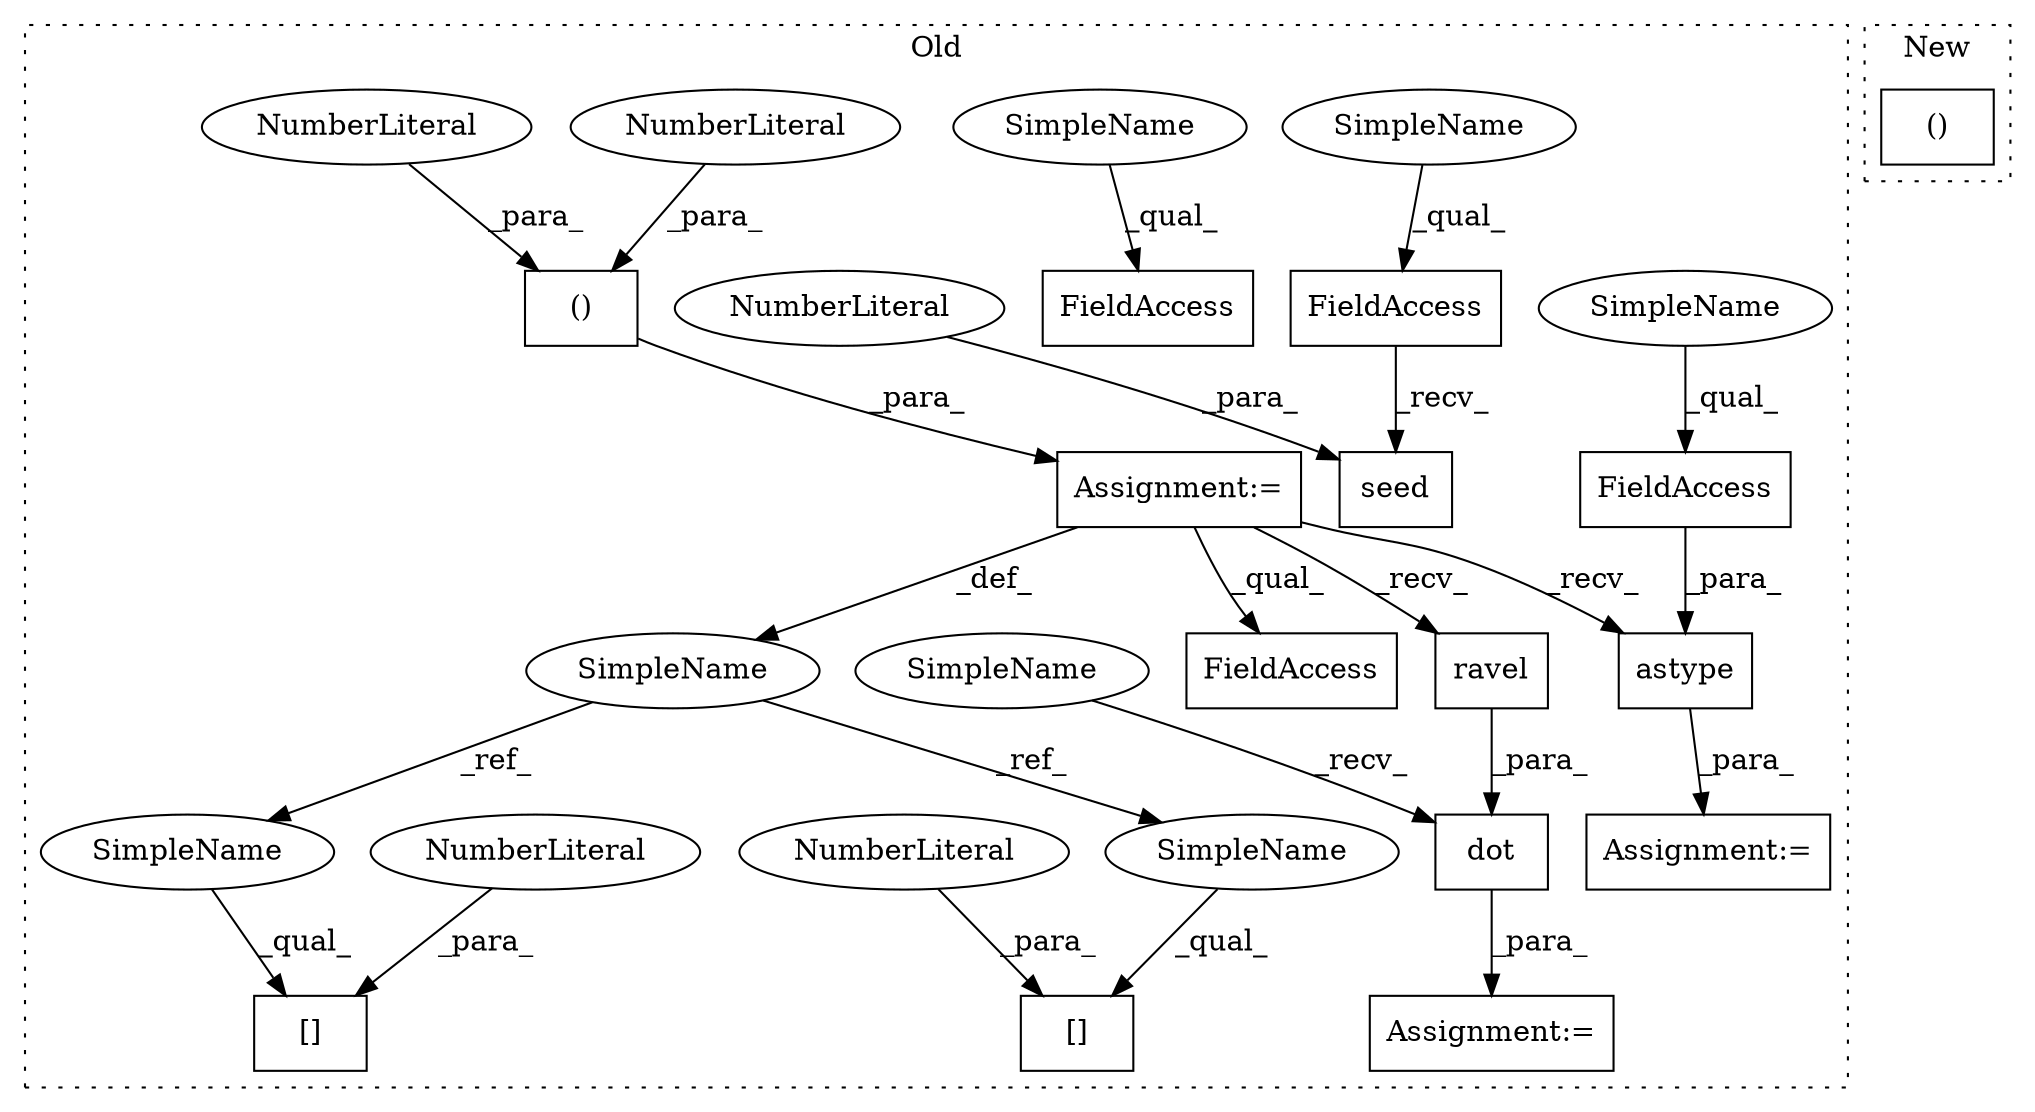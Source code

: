 digraph G {
subgraph cluster0 {
1 [label="astype" a="32" s="6330,6347" l="7,1" shape="box"];
3 [label="Assignment:=" a="7" s="6306" l="1" shape="box"];
4 [label="FieldAccess" a="22" s="6337" l="10" shape="box"];
5 [label="FieldAccess" a="22" s="6238" l="12" shape="box"];
6 [label="FieldAccess" a="22" s="6112" l="12" shape="box"];
7 [label="()" a="106" s="5988" l="17" shape="box"];
8 [label="NumberLiteral" a="34" s="6003" l="2" shape="ellipse"];
9 [label="NumberLiteral" a="34" s="5988" l="2" shape="ellipse"];
10 [label="seed" a="32" s="6125,6131" l="5,1" shape="box"];
11 [label="NumberLiteral" a="34" s="6130" l="1" shape="ellipse"];
12 [label="[]" a="2" s="6151,6156" l="4,1" shape="box"];
13 [label="NumberLiteral" a="34" s="6155" l="1" shape="ellipse"];
14 [label="[]" a="2" s="6160,6165" l="4,1" shape="box"];
15 [label="NumberLiteral" a="34" s="6164" l="1" shape="ellipse"];
16 [label="dot" a="32" s="6275,6295" l="4,1" shape="box"];
17 [label="SimpleName" a="42" s="5979" l="3" shape="ellipse"];
18 [label="FieldAccess" a="22" s="6212" l="16" shape="box"];
19 [label="ravel" a="32" s="6288" l="7" shape="box"];
20 [label="Assignment:=" a="7" s="6268" l="1" shape="box"];
21 [label="Assignment:=" a="7" s="5982" l="6" shape="box"];
22 [label="SimpleName" a="42" s="6238" l="5" shape="ellipse"];
23 [label="SimpleName" a="42" s="6112" l="5" shape="ellipse"];
24 [label="SimpleName" a="42" s="6337" l="5" shape="ellipse"];
25 [label="SimpleName" a="42" s="6269" l="5" shape="ellipse"];
26 [label="SimpleName" a="42" s="6160" l="3" shape="ellipse"];
27 [label="SimpleName" a="42" s="6151" l="3" shape="ellipse"];
label = "Old";
style="dotted";
}
subgraph cluster1 {
2 [label="()" a="106" s="7469" l="18" shape="box"];
label = "New";
style="dotted";
}
1 -> 3 [label="_para_"];
4 -> 1 [label="_para_"];
6 -> 10 [label="_recv_"];
7 -> 21 [label="_para_"];
8 -> 7 [label="_para_"];
9 -> 7 [label="_para_"];
11 -> 10 [label="_para_"];
13 -> 12 [label="_para_"];
15 -> 14 [label="_para_"];
16 -> 20 [label="_para_"];
17 -> 27 [label="_ref_"];
17 -> 26 [label="_ref_"];
19 -> 16 [label="_para_"];
21 -> 17 [label="_def_"];
21 -> 19 [label="_recv_"];
21 -> 18 [label="_qual_"];
21 -> 1 [label="_recv_"];
22 -> 5 [label="_qual_"];
23 -> 6 [label="_qual_"];
24 -> 4 [label="_qual_"];
25 -> 16 [label="_recv_"];
26 -> 14 [label="_qual_"];
27 -> 12 [label="_qual_"];
}